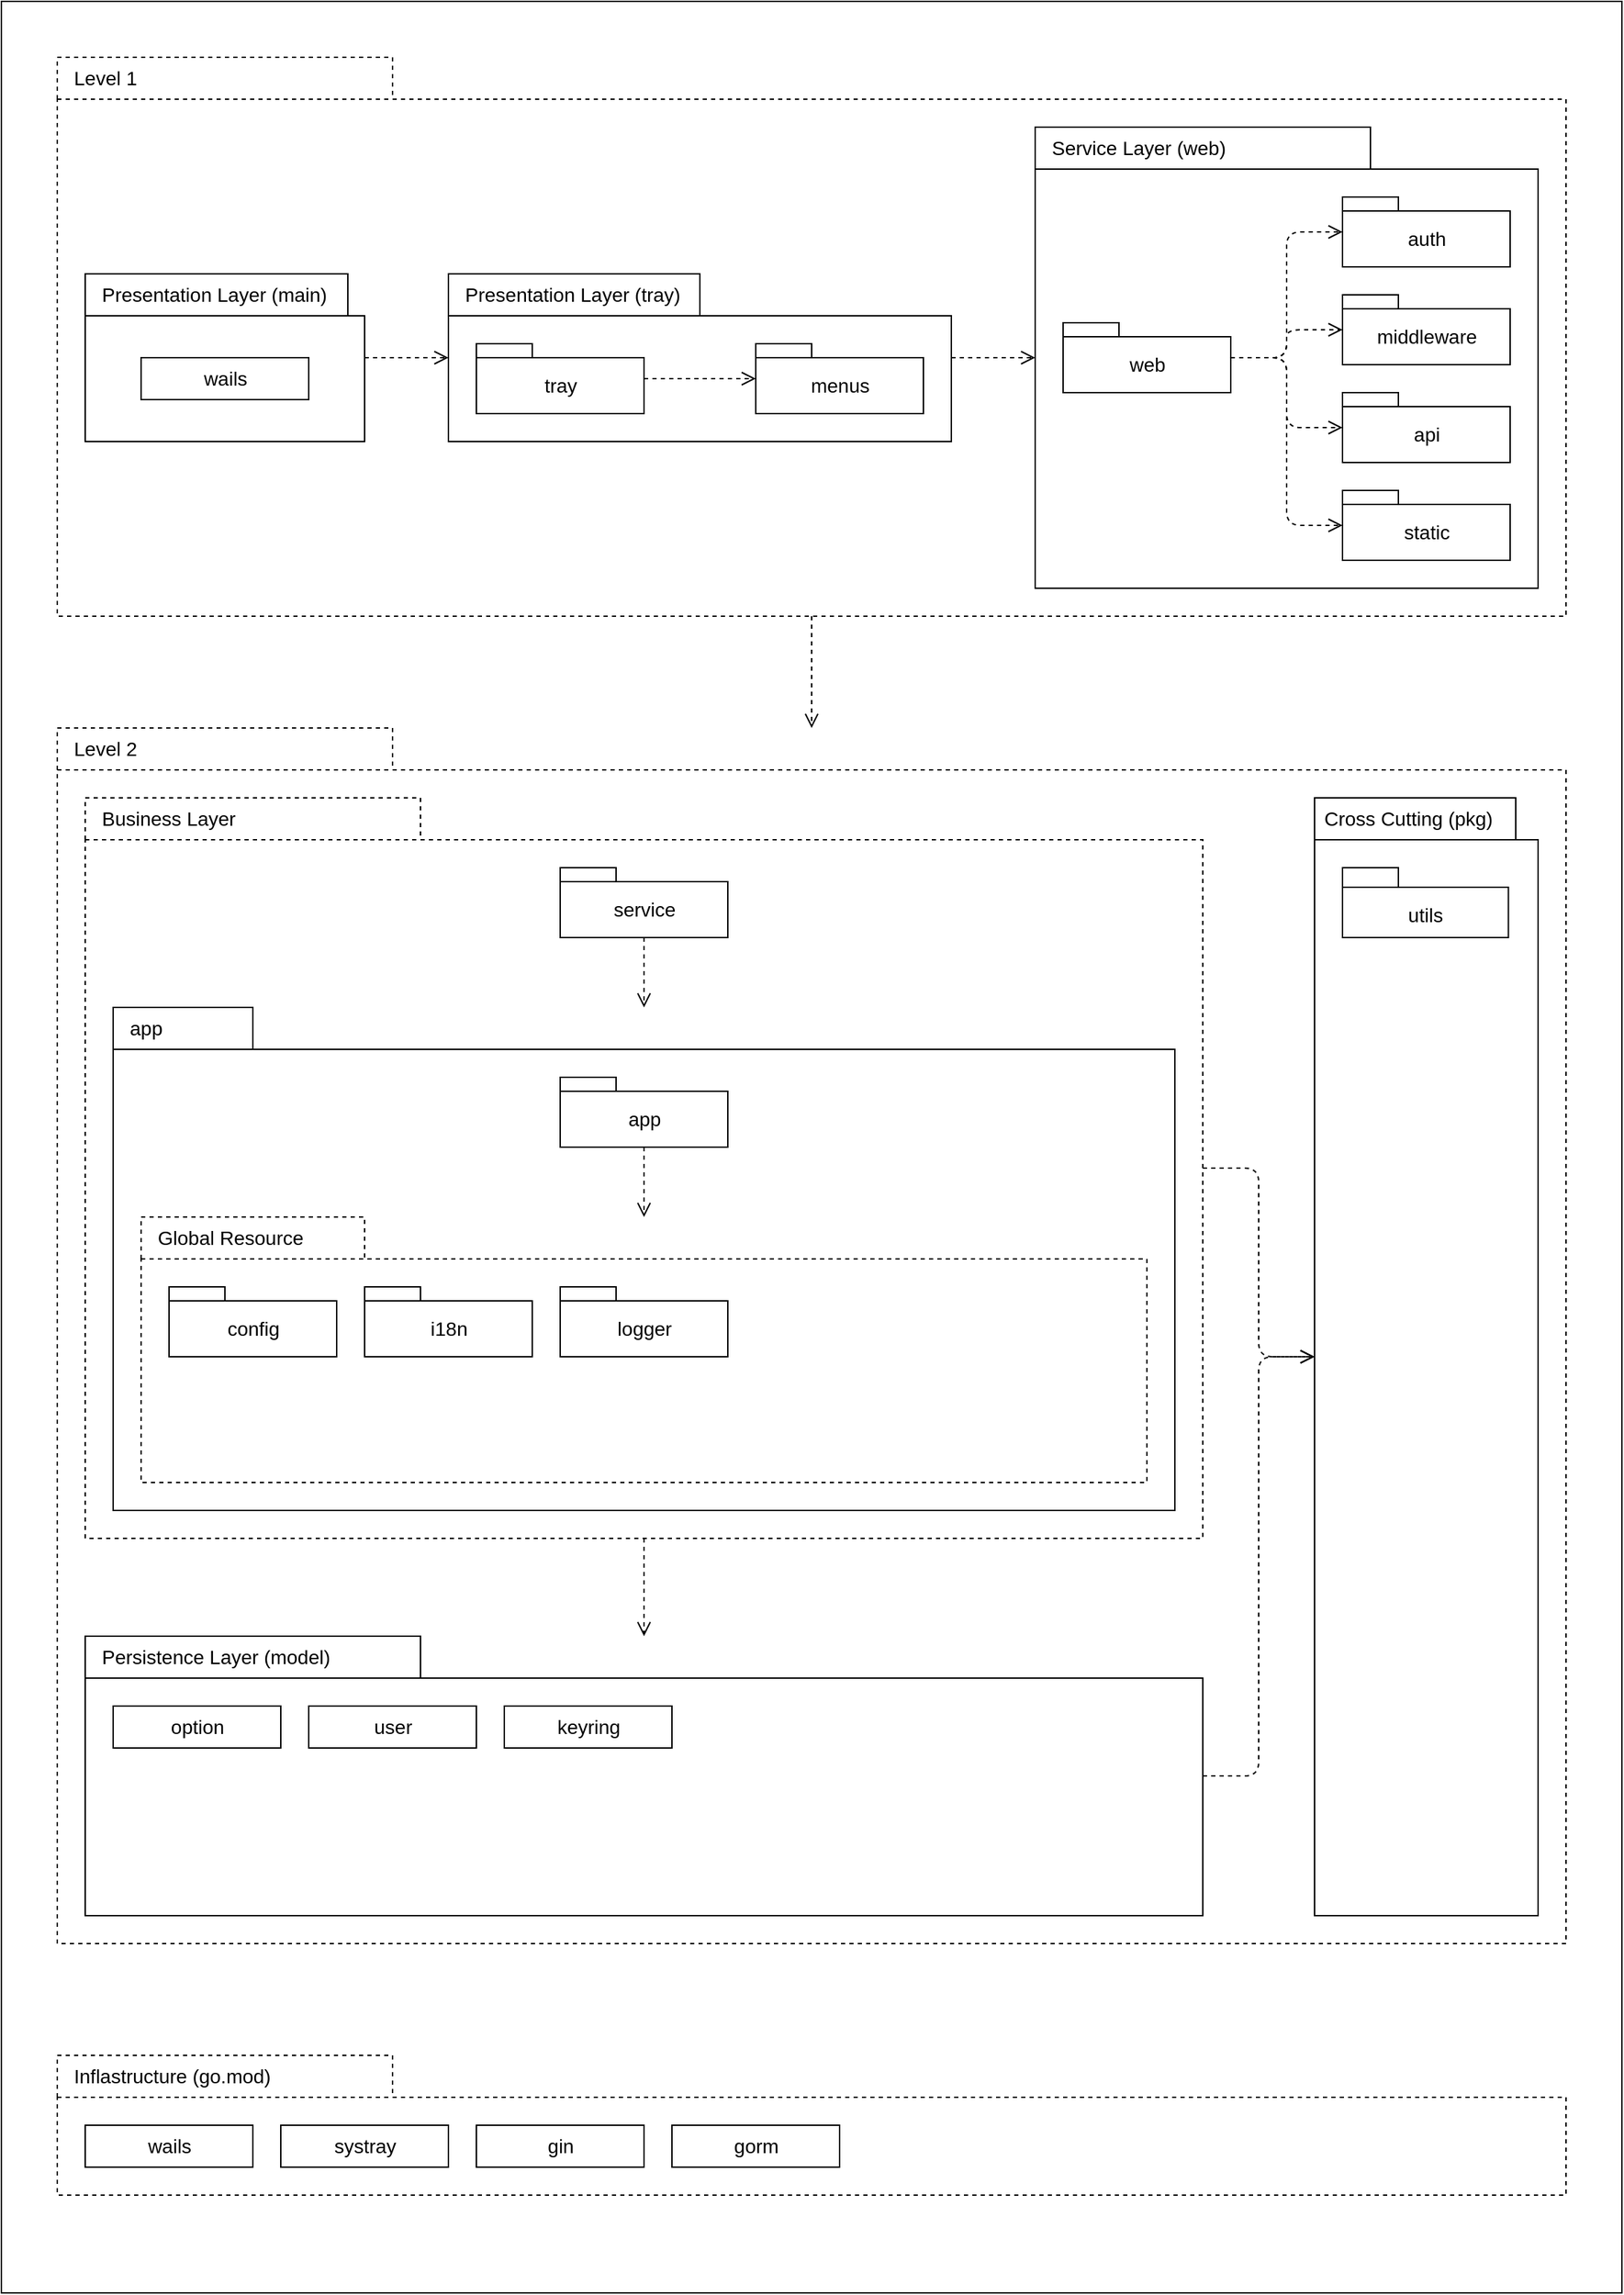 <mxfile>
    <diagram id="QIXIpxR2NynCGuRGuRHA" name="第 1 页">
        <mxGraphModel dx="823" dy="712" grid="1" gridSize="10" guides="1" tooltips="1" connect="1" arrows="1" fold="1" page="1" pageScale="1" pageWidth="1169" pageHeight="1654" background="none" math="0" shadow="0">
            <root>
                <mxCell id="0"/>
                <mxCell id="1" parent="0"/>
                <mxCell id="184" value="" style="whiteSpace=wrap;html=1;strokeColor=default;rounded=0;" parent="1" vertex="1">
                    <mxGeometry width="1160" height="1640" as="geometry"/>
                </mxCell>
                <mxCell id="22" value="&lt;span style=&quot;&quot;&gt;Inflastructure (go.mod)&lt;/span&gt;" style="shape=folder;fontStyle=0;tabWidth=240;tabHeight=30;tabPosition=left;html=1;boundedLbl=1;labelInHeader=1;container=1;collapsible=0;recursiveResize=0;fontSize=14;align=left;spacingLeft=10;dashed=1;" parent="1" vertex="1">
                    <mxGeometry x="40" y="1470" width="1080" height="100" as="geometry"/>
                </mxCell>
                <mxCell id="23" value="wails" style="html=1;fontSize=14;fontStyle=0" parent="22" vertex="1">
                    <mxGeometry width="120" height="30" relative="1" as="geometry">
                        <mxPoint x="20" y="50" as="offset"/>
                    </mxGeometry>
                </mxCell>
                <mxCell id="59" value="systray" style="html=1;fontSize=14;fontStyle=0" parent="22" vertex="1">
                    <mxGeometry x="160" y="50" width="120" height="30" as="geometry"/>
                </mxCell>
                <mxCell id="77" value="gin" style="html=1;fontSize=14;fontStyle=0" parent="22" vertex="1">
                    <mxGeometry x="300" y="50" width="120" height="30" as="geometry"/>
                </mxCell>
                <mxCell id="78" value="gorm" style="html=1;fontSize=14;fontStyle=0" parent="22" vertex="1">
                    <mxGeometry x="440" y="50" width="120" height="30" as="geometry"/>
                </mxCell>
                <mxCell id="170" value="&lt;span&gt;Level 1&lt;/span&gt;" style="shape=folder;fontStyle=0;tabWidth=240;tabHeight=30;tabPosition=left;html=1;boundedLbl=1;labelInHeader=1;container=1;collapsible=0;recursiveResize=0;fontSize=14;align=left;spacingLeft=10;dashed=1;" parent="1" vertex="1">
                    <mxGeometry x="40" y="40" width="1080" height="400" as="geometry"/>
                </mxCell>
                <mxCell id="107" value="&lt;span style=&quot;&quot;&gt;Service Layer (web)&lt;/span&gt;" style="shape=folder;fontStyle=0;tabWidth=240;tabHeight=30;tabPosition=left;html=1;boundedLbl=1;labelInHeader=1;container=1;collapsible=0;recursiveResize=0;fontSize=14;align=left;spacingLeft=10;" parent="170" vertex="1">
                    <mxGeometry x="700" y="50" width="360" height="330" as="geometry"/>
                </mxCell>
                <mxCell id="108" value="&lt;font style=&quot;font-size: 14px;&quot;&gt;auth&lt;/font&gt;" style="shape=folder;fontStyle=0;tabWidth=40;tabHeight=10;tabPosition=left;html=1;boundedLbl=1;fontSize=12;" parent="107" vertex="1">
                    <mxGeometry x="220" y="50" width="120" height="50" as="geometry"/>
                </mxCell>
                <mxCell id="109" style="edgeStyle=elbowEdgeStyle;html=1;fontSize=12;dashed=1;endArrow=open;endFill=0;endSize=8;fontStyle=0" parent="107" source="110" target="108" edge="1">
                    <mxGeometry relative="1" as="geometry"/>
                </mxCell>
                <mxCell id="124" style="edgeStyle=elbowEdgeStyle;html=1;dashed=1;fontSize=14;endArrow=open;endFill=0;endSize=8;fontStyle=0" parent="107" source="110" target="120" edge="1">
                    <mxGeometry relative="1" as="geometry"/>
                </mxCell>
                <mxCell id="125" style="edgeStyle=elbowEdgeStyle;html=1;dashed=1;fontSize=14;endArrow=open;endFill=0;endSize=8;fontStyle=0" parent="107" source="110" target="121" edge="1">
                    <mxGeometry relative="1" as="geometry"/>
                </mxCell>
                <mxCell id="126" style="edgeStyle=elbowEdgeStyle;html=1;dashed=1;fontSize=14;endArrow=open;endFill=0;endSize=8;fontStyle=0" parent="107" source="110" target="122" edge="1">
                    <mxGeometry relative="1" as="geometry"/>
                </mxCell>
                <mxCell id="110" value="&lt;font style=&quot;font-size: 14px;&quot;&gt;web&lt;/font&gt;" style="shape=folder;fontStyle=0;tabWidth=40;tabHeight=10;tabPosition=left;html=1;boundedLbl=1;fontSize=12;" parent="107" vertex="1">
                    <mxGeometry x="20" y="140" width="120" height="50" as="geometry"/>
                </mxCell>
                <mxCell id="120" value="&lt;font style=&quot;font-size: 14px;&quot;&gt;middleware&lt;/font&gt;" style="shape=folder;fontStyle=0;tabWidth=40;tabHeight=10;tabPosition=left;html=1;boundedLbl=1;fontSize=12;" parent="107" vertex="1">
                    <mxGeometry x="220" y="120" width="120" height="50" as="geometry"/>
                </mxCell>
                <mxCell id="121" value="&lt;font style=&quot;font-size: 14px;&quot;&gt;api&lt;/font&gt;" style="shape=folder;fontStyle=0;tabWidth=40;tabHeight=10;tabPosition=left;html=1;boundedLbl=1;fontSize=12;" parent="107" vertex="1">
                    <mxGeometry x="220" y="190" width="120" height="50" as="geometry"/>
                </mxCell>
                <mxCell id="122" value="&lt;font style=&quot;font-size: 14px;&quot;&gt;static&lt;/font&gt;" style="shape=folder;fontStyle=0;tabWidth=40;tabHeight=10;tabPosition=left;html=1;boundedLbl=1;fontSize=12;" parent="107" vertex="1">
                    <mxGeometry x="220" y="260" width="120" height="50" as="geometry"/>
                </mxCell>
                <mxCell id="111" value="&lt;span style=&quot;&quot;&gt;Presentation Layer (main)&lt;/span&gt;" style="shape=folder;fontStyle=0;tabWidth=240;tabHeight=30;tabPosition=left;html=1;boundedLbl=1;labelInHeader=1;container=1;collapsible=0;recursiveResize=0;fontSize=14;align=left;spacingLeft=10;" parent="170" vertex="1">
                    <mxGeometry x="20" y="155" width="200" height="120" as="geometry"/>
                </mxCell>
                <mxCell id="187" value="wails" style="html=1;fontSize=14;fontStyle=0" parent="111" vertex="1">
                    <mxGeometry x="40" y="60" width="120" height="30" as="geometry"/>
                </mxCell>
                <mxCell id="131" value="Presentation Layer&lt;span&gt;&amp;nbsp;(tray)&lt;/span&gt;" style="shape=folder;fontStyle=0;tabWidth=180;tabHeight=30;tabPosition=left;html=1;boundedLbl=1;labelInHeader=1;container=1;collapsible=0;recursiveResize=0;fontSize=14;align=left;spacingLeft=10;" parent="170" vertex="1">
                    <mxGeometry x="280" y="155" width="360" height="120" as="geometry"/>
                </mxCell>
                <mxCell id="133" value="&lt;span style=&quot;font-size: 14px;&quot;&gt;menus&lt;/span&gt;" style="shape=folder;fontStyle=0;tabWidth=40;tabHeight=10;tabPosition=left;html=1;boundedLbl=1;fontSize=12;" parent="131" vertex="1">
                    <mxGeometry x="220" y="50" width="120" height="50" as="geometry"/>
                </mxCell>
                <mxCell id="157" value="&lt;span style=&quot;font-size: 14px;&quot;&gt;tray&lt;/span&gt;" style="shape=folder;fontStyle=0;tabWidth=40;tabHeight=10;tabPosition=left;html=1;boundedLbl=1;fontSize=12;" parent="131" vertex="1">
                    <mxGeometry x="20" y="50" width="120" height="50" as="geometry"/>
                </mxCell>
                <mxCell id="158" style="edgeStyle=orthogonalEdgeStyle;html=1;fontSize=12;dashed=1;endArrow=open;endFill=0;endSize=8;fontStyle=0" parent="131" source="157" target="133" edge="1">
                    <mxGeometry relative="1" as="geometry">
                        <mxPoint x="90" y="-135" as="targetPoint"/>
                        <mxPoint x="90" y="-175" as="sourcePoint"/>
                    </mxGeometry>
                </mxCell>
                <mxCell id="113" style="edgeStyle=orthogonalEdgeStyle;html=1;fontSize=12;dashed=1;endArrow=open;endFill=0;endSize=8;fontStyle=0" parent="170" source="111" target="131" edge="1">
                    <mxGeometry relative="1" as="geometry">
                        <mxPoint x="440" y="220" as="targetPoint"/>
                        <mxPoint x="150" y="185" as="sourcePoint"/>
                    </mxGeometry>
                </mxCell>
                <mxCell id="160" style="edgeStyle=orthogonalEdgeStyle;html=1;fontSize=12;dashed=1;endArrow=open;endFill=0;endSize=8;fontStyle=0" parent="170" source="131" target="107" edge="1">
                    <mxGeometry relative="1" as="geometry">
                        <mxPoint x="290" y="280" as="targetPoint"/>
                        <mxPoint x="210" y="280" as="sourcePoint"/>
                    </mxGeometry>
                </mxCell>
                <mxCell id="175" value="&lt;span&gt;Level 2&lt;/span&gt;" style="shape=folder;fontStyle=0;tabWidth=240;tabHeight=30;tabPosition=left;html=1;boundedLbl=1;labelInHeader=1;container=1;collapsible=0;recursiveResize=0;fontSize=14;align=left;spacingLeft=10;dashed=1;" parent="1" vertex="1">
                    <mxGeometry x="40" y="520" width="1080" height="870" as="geometry"/>
                </mxCell>
                <mxCell id="14" value="Cross Cutting (pkg)" style="shape=folder;xSize=90;align=left;spacingLeft=4;align=left;verticalAlign=top;spacingLeft=5;spacingTop=0;tabWidth=240;tabHeight=30;tabPosition=left;html=1;strokeWidth=1;recursiveResize=0;fontSize=14;fontStyle=0" parent="175" vertex="1">
                    <mxGeometry x="900" y="50" width="160" height="800" as="geometry"/>
                </mxCell>
                <mxCell id="63" value="&lt;br&gt;utils" style="strokeColor=inherit;fillColor=inherit;gradientColor=inherit;shape=folder;spacingLeft=10;tabWidth=40;tabHeight=14;tabPosition=left;fontSize=14;html=1;whiteSpace=wrap;spacingRight=10;fontStyle=0" parent="14" vertex="1">
                    <mxGeometry x="20" y="50" width="118.75" height="50" as="geometry"/>
                </mxCell>
                <mxCell id="119" style="edgeStyle=orthogonalEdgeStyle;html=1;dashed=1;fontSize=14;endArrow=open;endFill=0;endSize=8;fontStyle=0" parent="175" source="86" target="14" edge="1">
                    <mxGeometry relative="1" as="geometry"/>
                </mxCell>
                <mxCell id="86" value="&lt;span&gt;Persistence Layer (model)&lt;/span&gt;" style="shape=folder;fontStyle=0;tabWidth=240;tabHeight=30;tabPosition=left;html=1;boundedLbl=1;labelInHeader=1;container=1;collapsible=0;recursiveResize=0;fontSize=14;align=left;spacingLeft=10;" parent="175" vertex="1">
                    <mxGeometry x="20" y="650" width="800" height="200" as="geometry"/>
                </mxCell>
                <mxCell id="185" value="option" style="html=1;fontSize=14;fontStyle=0" parent="86" vertex="1">
                    <mxGeometry x="20" y="50" width="120" height="30" as="geometry"/>
                </mxCell>
                <mxCell id="188" value="user" style="html=1;fontSize=14;fontStyle=0" vertex="1" parent="86">
                    <mxGeometry x="160" y="50" width="120" height="30" as="geometry"/>
                </mxCell>
                <mxCell id="189" value="keyring" style="html=1;fontSize=14;fontStyle=0" vertex="1" parent="86">
                    <mxGeometry x="300" y="50" width="120" height="30" as="geometry"/>
                </mxCell>
                <mxCell id="105" style="edgeStyle=orthogonalEdgeStyle;html=1;dashed=1;fontSize=14;endArrow=open;endFill=0;endSize=8;fontStyle=0" parent="175" source="96" target="86" edge="1">
                    <mxGeometry relative="1" as="geometry"/>
                </mxCell>
                <mxCell id="118" style="edgeStyle=orthogonalEdgeStyle;html=1;dashed=1;fontSize=14;endArrow=open;endFill=0;endSize=8;fontStyle=0" parent="175" source="96" target="14" edge="1">
                    <mxGeometry relative="1" as="geometry"/>
                </mxCell>
                <mxCell id="96" value="&lt;span style=&quot;&quot;&gt;Business Layer&lt;/span&gt;" style="shape=folder;fontStyle=0;tabWidth=240;tabHeight=30;tabPosition=left;html=1;boundedLbl=1;labelInHeader=1;container=1;collapsible=0;recursiveResize=0;fontSize=14;align=left;spacingLeft=10;dashed=1;" parent="175" vertex="1">
                    <mxGeometry x="20" y="50" width="800" height="530" as="geometry"/>
                </mxCell>
                <mxCell id="129" value="&lt;span style=&quot;&quot;&gt;app&lt;/span&gt;" style="shape=folder;fontStyle=0;tabWidth=100;tabHeight=30;tabPosition=left;html=1;boundedLbl=1;labelInHeader=1;container=1;collapsible=0;recursiveResize=0;fontSize=14;align=left;spacingLeft=10;" parent="96" vertex="1">
                    <mxGeometry x="20" y="150" width="760" height="360" as="geometry"/>
                </mxCell>
                <mxCell id="138" value="&lt;span style=&quot;&quot;&gt;Global Resource&lt;/span&gt;" style="shape=folder;fontStyle=0;tabWidth=160;tabHeight=30;tabPosition=left;html=1;boundedLbl=1;labelInHeader=1;container=1;collapsible=0;recursiveResize=0;fontSize=14;align=left;spacingLeft=10;dashed=1;" parent="129" vertex="1">
                    <mxGeometry x="20" y="150" width="720" height="190" as="geometry"/>
                </mxCell>
                <mxCell id="134" value="&lt;span style=&quot;font-size: 14px;&quot;&gt;config&lt;/span&gt;" style="shape=folder;fontStyle=0;tabWidth=40;tabHeight=10;tabPosition=left;html=1;boundedLbl=1;fontSize=12;" parent="138" vertex="1">
                    <mxGeometry x="20" y="50" width="120" height="50" as="geometry"/>
                </mxCell>
                <mxCell id="140" value="&lt;span style=&quot;font-size: 14px;&quot;&gt;i18n&lt;/span&gt;" style="shape=folder;fontStyle=0;tabWidth=40;tabHeight=10;tabPosition=left;html=1;boundedLbl=1;fontSize=12;" parent="138" vertex="1">
                    <mxGeometry x="160" y="50" width="120" height="50" as="geometry"/>
                </mxCell>
                <mxCell id="141" value="&lt;span style=&quot;font-size: 14px;&quot;&gt;logger&lt;/span&gt;" style="shape=folder;fontStyle=0;tabWidth=40;tabHeight=10;tabPosition=left;html=1;boundedLbl=1;fontSize=12;" parent="138" vertex="1">
                    <mxGeometry x="300" y="50" width="120" height="50" as="geometry"/>
                </mxCell>
                <mxCell id="99" value="&lt;font style=&quot;font-size: 14px;&quot;&gt;app&lt;/font&gt;" style="shape=folder;fontStyle=0;tabWidth=40;tabHeight=10;tabPosition=left;html=1;boundedLbl=1;fontSize=12;" parent="129" vertex="1">
                    <mxGeometry x="320" y="50" width="120" height="50" as="geometry"/>
                </mxCell>
                <mxCell id="142" style="edgeStyle=orthogonalEdgeStyle;html=1;fontSize=12;dashed=1;endArrow=open;endFill=0;endSize=8;fontStyle=0" parent="129" source="99" target="138" edge="1">
                    <mxGeometry relative="1" as="geometry">
                        <mxPoint x="530" y="740" as="sourcePoint"/>
                        <mxPoint x="530" y="780" as="targetPoint"/>
                    </mxGeometry>
                </mxCell>
                <mxCell id="145" style="edgeStyle=orthogonalEdgeStyle;html=1;fontSize=12;dashed=1;endArrow=open;endFill=0;endSize=8;fontStyle=0" parent="96" source="148" target="129" edge="1">
                    <mxGeometry relative="1" as="geometry">
                        <mxPoint x="540" y="150" as="sourcePoint"/>
                        <mxPoint x="550" y="390" as="targetPoint"/>
                    </mxGeometry>
                </mxCell>
                <mxCell id="148" value="&lt;font style=&quot;font-size: 14px;&quot;&gt;service&lt;/font&gt;" style="shape=folder;fontStyle=0;tabWidth=40;tabHeight=10;tabPosition=left;html=1;boundedLbl=1;fontSize=12;" parent="96" vertex="1">
                    <mxGeometry x="340" y="50" width="120" height="50" as="geometry"/>
                </mxCell>
                <mxCell id="180" style="html=1;fontSize=12;dashed=1;endArrow=open;endFill=0;endSize=8;fontStyle=0;edgeStyle=orthogonalEdgeStyle;" parent="1" source="170" target="175" edge="1">
                    <mxGeometry relative="1" as="geometry">
                        <mxPoint x="470" y="760" as="sourcePoint"/>
                        <mxPoint x="470" y="800" as="targetPoint"/>
                    </mxGeometry>
                </mxCell>
            </root>
        </mxGraphModel>
    </diagram>
</mxfile>
